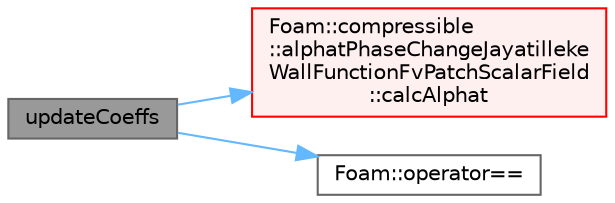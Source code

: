 digraph "updateCoeffs"
{
 // LATEX_PDF_SIZE
  bgcolor="transparent";
  edge [fontname=Helvetica,fontsize=10,labelfontname=Helvetica,labelfontsize=10];
  node [fontname=Helvetica,fontsize=10,shape=box,height=0.2,width=0.4];
  rankdir="LR";
  Node1 [id="Node000001",label="updateCoeffs",height=0.2,width=0.4,color="gray40", fillcolor="grey60", style="filled", fontcolor="black",tooltip=" "];
  Node1 -> Node2 [id="edge1_Node000001_Node000002",color="steelblue1",style="solid",tooltip=" "];
  Node2 [id="Node000002",label="Foam::compressible\l::alphatPhaseChangeJayatilleke\lWallFunctionFvPatchScalarField\l::calcAlphat",height=0.2,width=0.4,color="red", fillcolor="#FFF0F0", style="filled",URL="$classFoam_1_1compressible_1_1alphatPhaseChangeJayatillekeWallFunctionFvPatchScalarField.html#a3ff2c11cc375cc935614590135b78ed4",tooltip=" "];
  Node1 -> Node22 [id="edge2_Node000001_Node000022",color="steelblue1",style="solid",tooltip=" "];
  Node22 [id="Node000022",label="Foam::operator==",height=0.2,width=0.4,color="grey40", fillcolor="white", style="filled",URL="$namespaceFoam.html#a7f8584478e878d314d22eb646d96efcb",tooltip=" "];
}
